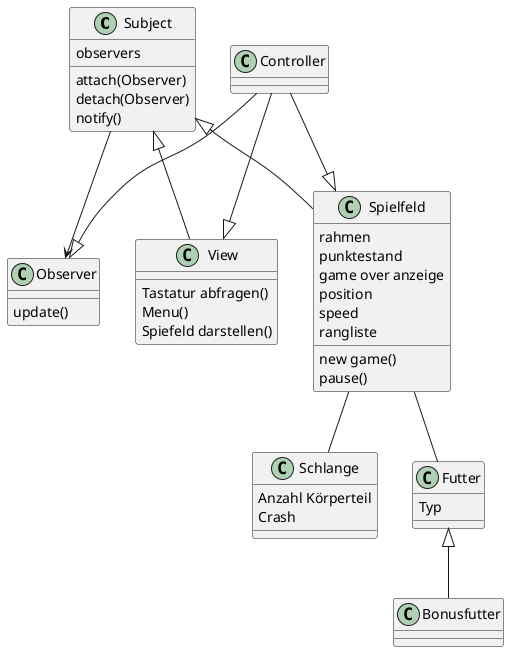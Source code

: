 @startuml

class Subject {
    observers
    attach(Observer)
    detach(Observer)
    notify()
}

class Observer {
    update()
}

class View{


Tastatur abfragen()
Menu()
Spiefeld darstellen()

}

class Controller{

}

class Schlange{
Anzahl Körperteil
Crash
}

class Futter{
Typ
}

class Bonusfutter{
}

class Spielfeld{
rahmen
new game()
pause()
punktestand
game over anzeige
position
speed
rangliste
}

Spielfeld -- Schlange
Spielfeld -- Futter
Futter <|-- Bonusfutter
Subject <|-- Spielfeld
Subject --> Observer
Subject <|-- View
Controller --|> Observer
Controller --|> View
Controller --|> Spielfeld
@enduml

